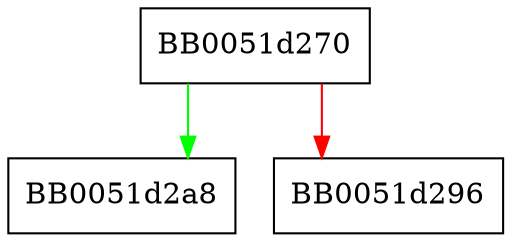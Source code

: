 digraph d2i_PrivateKey {
  node [shape="box"];
  graph [splines=ortho];
  BB0051d270 -> BB0051d2a8 [color="green"];
  BB0051d270 -> BB0051d296 [color="red"];
}